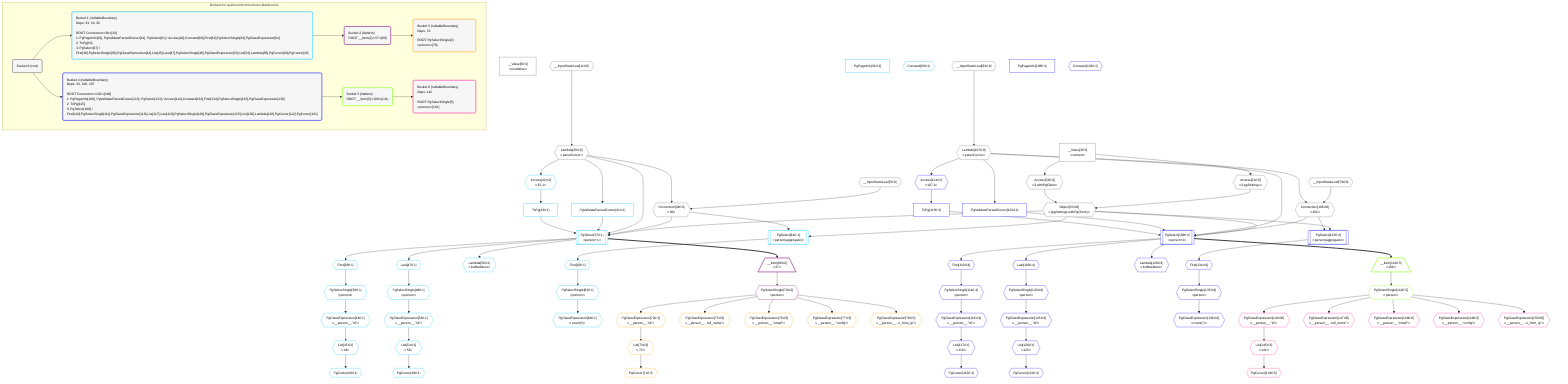 %%{init: {'themeVariables': { 'fontSize': '12px'}}}%%
graph TD
    classDef path fill:#eee,stroke:#000,color:#000
    classDef plan fill:#fff,stroke-width:1px,color:#000
    classDef itemplan fill:#fff,stroke-width:2px,color:#000
    classDef unbatchedplan fill:#dff,stroke-width:1px,color:#000
    classDef sideeffectplan fill:#fcc,stroke-width:2px,color:#000
    classDef bucket fill:#f6f6f6,color:#000,stroke-width:2px,text-align:left


    %% define steps
    __Value3["__Value[3∈0]<br />ᐸcontextᐳ"]:::plan
    __Value5["__Value[5∈0]<br />ᐸrootValueᐳ"]:::plan
    __InputStaticLeaf7{{"__InputStaticLeaf[7∈0]"}}:::plan
    __InputStaticLeaf11{{"__InputStaticLeaf[11∈0]"}}:::plan
    Access31{{"Access[31∈0]<br />ᐸ3.pgSettingsᐳ"}}:::plan
    Access32{{"Access[32∈0]<br />ᐸ3.withPgClientᐳ"}}:::plan
    Object33{{"Object[33∈0]<br />ᐸ{pgSettings,withPgClient}ᐳ"}}:::plan
    Lambda35{{"Lambda[35∈0]<br />ᐸparseCursorᐳ"}}:::plan
    Connection34{{"Connection[34∈0]<br />ᐸ30ᐳ"}}:::plan
    PgPageInfo36["PgPageInfo[36∈1]"]:::plan
    PgValidateParsedCursor41["PgValidateParsedCursor[41∈1]"]:::plan
    Access42{{"Access[42∈1]<br />ᐸ35.1ᐳ"}}:::plan
    ToPg43["ToPg[43∈1]"]:::plan
    PgSelect37[["PgSelect[37∈1]<br />ᐸperson+1ᐳ"]]:::plan
    First38{{"First[38∈1]"}}:::plan
    PgSelectSingle39{{"PgSelectSingle[39∈1]<br />ᐸpersonᐳ"}}:::plan
    PgClassExpression44{{"PgClassExpression[44∈1]<br />ᐸ__person__.”id”ᐳ"}}:::plan
    List45{{"List[45∈1]<br />ᐸ44ᐳ"}}:::plan
    PgCursor40{{"PgCursor[40∈1]"}}:::plan
    Last47{{"Last[47∈1]"}}:::plan
    PgSelectSingle48{{"PgSelectSingle[48∈1]<br />ᐸpersonᐳ"}}:::plan
    PgClassExpression53{{"PgClassExpression[53∈1]<br />ᐸ__person__.”id”ᐳ"}}:::plan
    List54{{"List[54∈1]<br />ᐸ53ᐳ"}}:::plan
    PgCursor49{{"PgCursor[49∈1]"}}:::plan
    Lambda56{{"Lambda[56∈1]<br />ᐸlistHasMoreᐳ"}}:::plan
    Constant60{{"Constant[60∈1]"}}:::plan
    PgSelect61[["PgSelect[61∈1]<br />ᐸperson(aggregate)ᐳ"]]:::plan
    First62{{"First[62∈1]"}}:::plan
    PgSelectSingle63{{"PgSelectSingle[63∈1]<br />ᐸpersonᐳ"}}:::plan
    PgClassExpression64{{"PgClassExpression[64∈1]<br />ᐸcount(*)ᐳ"}}:::plan
    __Item69[/"__Item[69∈2]<br />ᐸ37ᐳ"\]:::itemplan
    PgSelectSingle70{{"PgSelectSingle[70∈2]<br />ᐸpersonᐳ"}}:::plan
    PgClassExpression72{{"PgClassExpression[72∈3]<br />ᐸ__person__.”id”ᐳ"}}:::plan
    List73{{"List[73∈3]<br />ᐸ72ᐳ"}}:::plan
    PgCursor71{{"PgCursor[71∈3]"}}:::plan
    PgClassExpression75{{"PgClassExpression[75∈3]<br />ᐸ__person__...full_name”ᐳ"}}:::plan
    PgClassExpression76{{"PgClassExpression[76∈3]<br />ᐸ__person__.”email”ᐳ"}}:::plan
    PgClassExpression77{{"PgClassExpression[77∈3]<br />ᐸ__person__.”config”ᐳ"}}:::plan
    PgClassExpression78{{"PgClassExpression[78∈3]<br />ᐸ__person__...n_from_ip”ᐳ"}}:::plan
    __InputStaticLeaf79{{"__InputStaticLeaf[79∈0]"}}:::plan
    __InputStaticLeaf83{{"__InputStaticLeaf[83∈0]"}}:::plan
    Lambda107{{"Lambda[107∈0]<br />ᐸparseCursorᐳ"}}:::plan
    Connection106{{"Connection[106∈0]<br />ᐸ102ᐳ"}}:::plan
    PgPageInfo108["PgPageInfo[108∈4]"]:::plan
    PgValidateParsedCursor113["PgValidateParsedCursor[113∈4]"]:::plan
    Access114{{"Access[114∈4]<br />ᐸ107.1ᐳ"}}:::plan
    ToPg115["ToPg[115∈4]"]:::plan
    PgSelect109[["PgSelect[109∈4]<br />ᐸperson+1ᐳ"]]:::plan
    First110{{"First[110∈4]"}}:::plan
    PgSelectSingle111{{"PgSelectSingle[111∈4]<br />ᐸpersonᐳ"}}:::plan
    PgClassExpression116{{"PgClassExpression[116∈4]<br />ᐸ__person__.”id”ᐳ"}}:::plan
    List117{{"List[117∈4]<br />ᐸ116ᐳ"}}:::plan
    PgCursor112{{"PgCursor[112∈4]"}}:::plan
    Last119{{"Last[119∈4]"}}:::plan
    PgSelectSingle120{{"PgSelectSingle[120∈4]<br />ᐸpersonᐳ"}}:::plan
    PgClassExpression125{{"PgClassExpression[125∈4]<br />ᐸ__person__.”id”ᐳ"}}:::plan
    List126{{"List[126∈4]<br />ᐸ125ᐳ"}}:::plan
    PgCursor121{{"PgCursor[121∈4]"}}:::plan
    Lambda128{{"Lambda[128∈4]<br />ᐸlistHasMoreᐳ"}}:::plan
    Constant132{{"Constant[132∈4]"}}:::plan
    PgSelect133[["PgSelect[133∈4]<br />ᐸperson(aggregate)ᐳ"]]:::plan
    First134{{"First[134∈4]"}}:::plan
    PgSelectSingle135{{"PgSelectSingle[135∈4]<br />ᐸpersonᐳ"}}:::plan
    PgClassExpression136{{"PgClassExpression[136∈4]<br />ᐸcount(*)ᐳ"}}:::plan
    __Item141[/"__Item[141∈5]<br />ᐸ109ᐳ"\]:::itemplan
    PgSelectSingle142{{"PgSelectSingle[142∈5]<br />ᐸpersonᐳ"}}:::plan
    PgClassExpression144{{"PgClassExpression[144∈6]<br />ᐸ__person__.”id”ᐳ"}}:::plan
    List145{{"List[145∈6]<br />ᐸ144ᐳ"}}:::plan
    PgCursor143{{"PgCursor[143∈6]"}}:::plan
    PgClassExpression147{{"PgClassExpression[147∈6]<br />ᐸ__person__...full_name”ᐳ"}}:::plan
    PgClassExpression148{{"PgClassExpression[148∈6]<br />ᐸ__person__.”email”ᐳ"}}:::plan
    PgClassExpression149{{"PgClassExpression[149∈6]<br />ᐸ__person__.”config”ᐳ"}}:::plan
    PgClassExpression150{{"PgClassExpression[150∈6]<br />ᐸ__person__...n_from_ip”ᐳ"}}:::plan

    %% plan dependencies
    __Value3 --> Access31
    __Value3 --> Access32
    Access31 & Access32 --> Object33
    __InputStaticLeaf11 --> Lambda35
    __InputStaticLeaf7 & Lambda35 --> Connection34
    Lambda35 --> PgValidateParsedCursor41
    Lambda35 --> Access42
    Access42 --> ToPg43
    Object33 & Connection34 & Lambda35 & PgValidateParsedCursor41 & ToPg43 --> PgSelect37
    PgSelect37 --> First38
    First38 --> PgSelectSingle39
    PgSelectSingle39 --> PgClassExpression44
    PgClassExpression44 --> List45
    List45 --> PgCursor40
    PgSelect37 --> Last47
    Last47 --> PgSelectSingle48
    PgSelectSingle48 --> PgClassExpression53
    PgClassExpression53 --> List54
    List54 --> PgCursor49
    PgSelect37 --> Lambda56
    Object33 & Connection34 --> PgSelect61
    PgSelect61 --> First62
    First62 --> PgSelectSingle63
    PgSelectSingle63 --> PgClassExpression64
    PgSelect37 ==> __Item69
    __Item69 --> PgSelectSingle70
    PgSelectSingle70 --> PgClassExpression72
    PgClassExpression72 --> List73
    List73 --> PgCursor71
    PgSelectSingle70 --> PgClassExpression75
    PgSelectSingle70 --> PgClassExpression76
    PgSelectSingle70 --> PgClassExpression77
    PgSelectSingle70 --> PgClassExpression78
    __InputStaticLeaf83 --> Lambda107
    __InputStaticLeaf79 & Lambda107 --> Connection106
    Lambda107 --> PgValidateParsedCursor113
    Lambda107 --> Access114
    Access114 --> ToPg115
    Object33 & Connection106 & Lambda107 & PgValidateParsedCursor113 & ToPg115 --> PgSelect109
    PgSelect109 --> First110
    First110 --> PgSelectSingle111
    PgSelectSingle111 --> PgClassExpression116
    PgClassExpression116 --> List117
    List117 --> PgCursor112
    PgSelect109 --> Last119
    Last119 --> PgSelectSingle120
    PgSelectSingle120 --> PgClassExpression125
    PgClassExpression125 --> List126
    List126 --> PgCursor121
    PgSelect109 --> Lambda128
    Object33 & Connection106 --> PgSelect133
    PgSelect133 --> First134
    First134 --> PgSelectSingle135
    PgSelectSingle135 --> PgClassExpression136
    PgSelect109 ==> __Item141
    __Item141 --> PgSelectSingle142
    PgSelectSingle142 --> PgClassExpression144
    PgClassExpression144 --> List145
    List145 --> PgCursor143
    PgSelectSingle142 --> PgClassExpression147
    PgSelectSingle142 --> PgClassExpression148
    PgSelectSingle142 --> PgClassExpression149
    PgSelectSingle142 --> PgClassExpression150

    subgraph "Buckets for queries/v4/connections-blankcursor"
    Bucket0("Bucket 0 (root)"):::bucket
    classDef bucket0 stroke:#696969
    class Bucket0,__Value3,__Value5,__InputStaticLeaf7,__InputStaticLeaf11,Access31,Access32,Object33,Connection34,Lambda35,__InputStaticLeaf79,__InputStaticLeaf83,Connection106,Lambda107 bucket0
    Bucket1("Bucket 1 (nullableBoundary)<br />Deps: 33, 34, 35<br /><br />ROOT Connectionᐸ30ᐳ[34]<br />1: PgPageInfo[36], PgValidateParsedCursor[41], PgSelect[61] / Access[42],Constant[60],First[62],PgSelectSingle[63],PgClassExpression[64]<br />2: ToPg[43]<br />3: PgSelect[37] / First[38],PgSelectSingle[39],PgClassExpression[44],List[45],Last[47],PgSelectSingle[48],PgClassExpression[53],List[54],Lambda[56],PgCursor[40],PgCursor[49]"):::bucket
    classDef bucket1 stroke:#00bfff
    class Bucket1,PgPageInfo36,PgSelect37,First38,PgSelectSingle39,PgCursor40,PgValidateParsedCursor41,Access42,ToPg43,PgClassExpression44,List45,Last47,PgSelectSingle48,PgCursor49,PgClassExpression53,List54,Lambda56,Constant60,PgSelect61,First62,PgSelectSingle63,PgClassExpression64 bucket1
    Bucket2("Bucket 2 (listItem)<br />ROOT __Item{2}ᐸ37ᐳ[69]"):::bucket
    classDef bucket2 stroke:#7f007f
    class Bucket2,__Item69,PgSelectSingle70 bucket2
    Bucket3("Bucket 3 (nullableBoundary)<br />Deps: 70<br /><br />ROOT PgSelectSingle{2}ᐸpersonᐳ[70]"):::bucket
    classDef bucket3 stroke:#ffa500
    class Bucket3,PgCursor71,PgClassExpression72,List73,PgClassExpression75,PgClassExpression76,PgClassExpression77,PgClassExpression78 bucket3
    Bucket4("Bucket 4 (nullableBoundary)<br />Deps: 33, 106, 107<br /><br />ROOT Connectionᐸ102ᐳ[106]<br />1: PgPageInfo[108], PgValidateParsedCursor[113], PgSelect[133] / Access[114],Constant[132],First[134],PgSelectSingle[135],PgClassExpression[136]<br />2: ToPg[115]<br />3: PgSelect[109] / First[110],PgSelectSingle[111],PgClassExpression[116],List[117],Last[119],PgSelectSingle[120],PgClassExpression[125],List[126],Lambda[128],PgCursor[112],PgCursor[121]"):::bucket
    classDef bucket4 stroke:#0000ff
    class Bucket4,PgPageInfo108,PgSelect109,First110,PgSelectSingle111,PgCursor112,PgValidateParsedCursor113,Access114,ToPg115,PgClassExpression116,List117,Last119,PgSelectSingle120,PgCursor121,PgClassExpression125,List126,Lambda128,Constant132,PgSelect133,First134,PgSelectSingle135,PgClassExpression136 bucket4
    Bucket5("Bucket 5 (listItem)<br />ROOT __Item{5}ᐸ109ᐳ[141]"):::bucket
    classDef bucket5 stroke:#7fff00
    class Bucket5,__Item141,PgSelectSingle142 bucket5
    Bucket6("Bucket 6 (nullableBoundary)<br />Deps: 142<br /><br />ROOT PgSelectSingle{5}ᐸpersonᐳ[142]"):::bucket
    classDef bucket6 stroke:#ff1493
    class Bucket6,PgCursor143,PgClassExpression144,List145,PgClassExpression147,PgClassExpression148,PgClassExpression149,PgClassExpression150 bucket6
    Bucket0 --> Bucket1 & Bucket4
    Bucket1 --> Bucket2
    Bucket2 --> Bucket3
    Bucket4 --> Bucket5
    Bucket5 --> Bucket6
    end